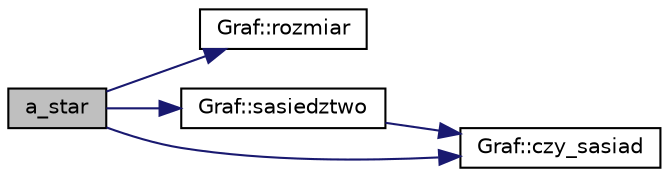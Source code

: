 digraph G
{
  edge [fontname="Helvetica",fontsize="10",labelfontname="Helvetica",labelfontsize="10"];
  node [fontname="Helvetica",fontsize="10",shape=record];
  rankdir="LR";
  Node1 [label="a_star",height=0.2,width=0.4,color="black", fillcolor="grey75", style="filled" fontcolor="black"];
  Node1 -> Node2 [color="midnightblue",fontsize="10",style="solid",fontname="Helvetica"];
  Node2 [label="Graf::rozmiar",height=0.2,width=0.4,color="black", fillcolor="white", style="filled",URL="$class_graf.html#ab452377f7bf7a7034057c9b1c1f2c4fb",tooltip="Metoda pozwalajaca na sprawdzenie rozmiaru."];
  Node1 -> Node3 [color="midnightblue",fontsize="10",style="solid",fontname="Helvetica"];
  Node3 [label="Graf::sasiedztwo",height=0.2,width=0.4,color="black", fillcolor="white", style="filled",URL="$class_graf.html#a7a21743550a1a46b30e462ddccf665c3",tooltip="Metoda pozwalajaca na sprawdzic &quot;sasiedztwo&quot; danego wierzcholka."];
  Node3 -> Node4 [color="midnightblue",fontsize="10",style="solid",fontname="Helvetica"];
  Node4 [label="Graf::czy_sasiad",height=0.2,width=0.4,color="black", fillcolor="white", style="filled",URL="$class_graf.html#ac743220324f5dd5340b26571771aab97",tooltip="Metoda pozwalajaca na sprawdzic czy dany wierzcholek jest &quot;sasiadem&quot;."];
  Node1 -> Node4 [color="midnightblue",fontsize="10",style="solid",fontname="Helvetica"];
}
